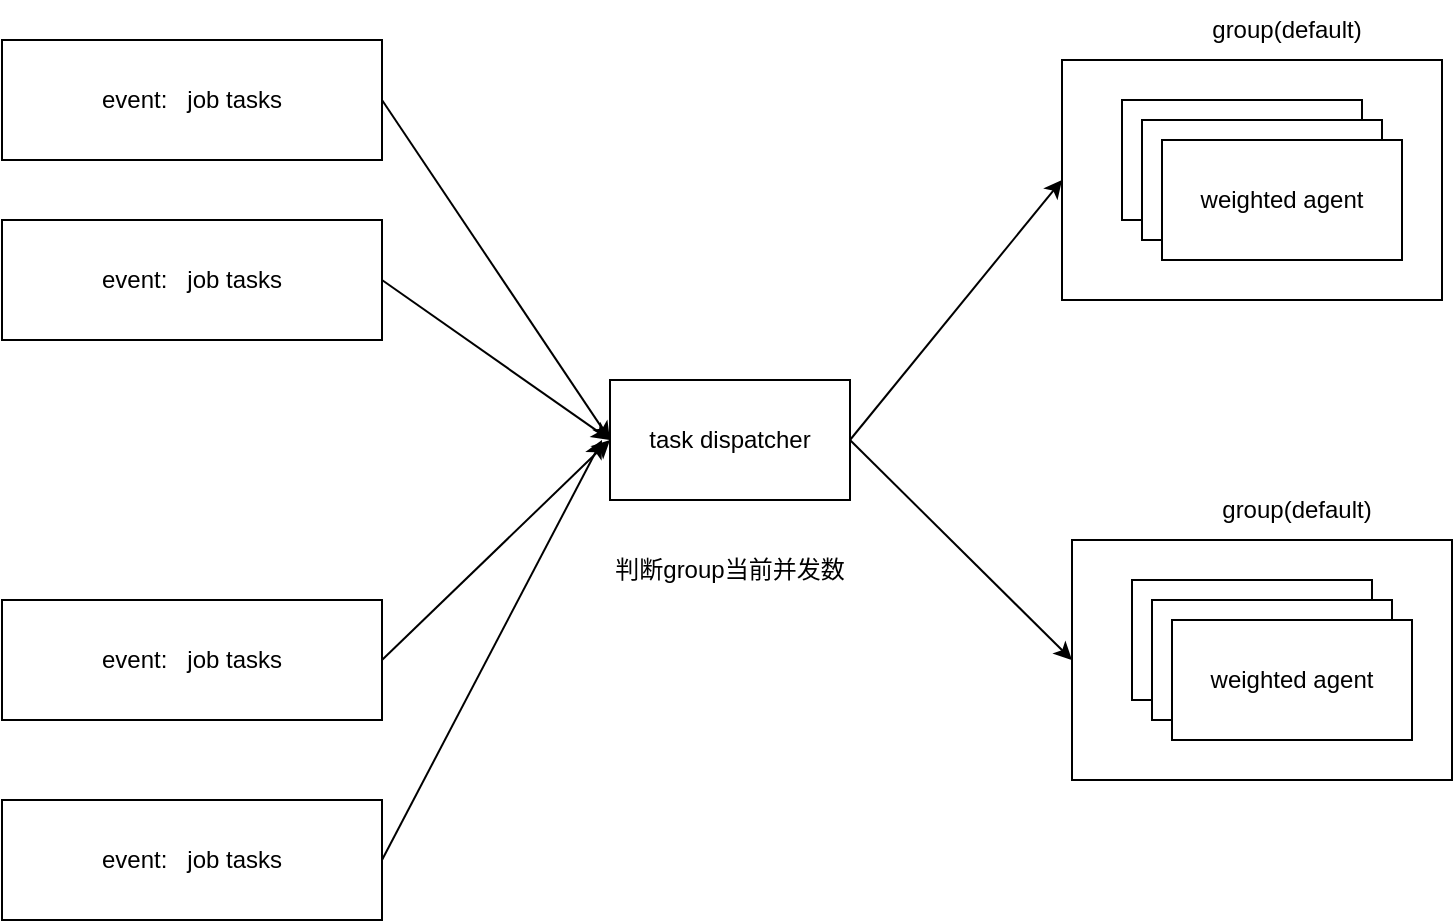 <mxfile>
    <diagram id="pwX3Bc6DVOfVxiBbnsh6" name="第 1 页">
        <mxGraphModel dx="1234" dy="632" grid="1" gridSize="10" guides="1" tooltips="1" connect="1" arrows="1" fold="1" page="1" pageScale="1" pageWidth="827" pageHeight="1169" math="0" shadow="0">
            <root>
                <mxCell id="0"/>
                <mxCell id="1" parent="0"/>
                <mxCell id="7" value="" style="rounded=0;whiteSpace=wrap;html=1;" vertex="1" parent="1">
                    <mxGeometry x="580" y="80" width="190" height="120" as="geometry"/>
                </mxCell>
                <mxCell id="23" style="edgeStyle=none;html=1;exitX=1;exitY=0.5;exitDx=0;exitDy=0;entryX=0;entryY=0.5;entryDx=0;entryDy=0;" edge="1" parent="1" source="2" target="10">
                    <mxGeometry relative="1" as="geometry"/>
                </mxCell>
                <mxCell id="24" style="edgeStyle=none;html=1;exitX=1;exitY=0.5;exitDx=0;exitDy=0;entryX=0;entryY=0.5;entryDx=0;entryDy=0;" edge="1" parent="1" source="2" target="7">
                    <mxGeometry relative="1" as="geometry"/>
                </mxCell>
                <mxCell id="2" value="task dispatcher" style="rounded=0;whiteSpace=wrap;html=1;" vertex="1" parent="1">
                    <mxGeometry x="354" y="240" width="120" height="60" as="geometry"/>
                </mxCell>
                <mxCell id="3" value="agent" style="rounded=0;whiteSpace=wrap;html=1;" vertex="1" parent="1">
                    <mxGeometry x="610" y="100" width="120" height="60" as="geometry"/>
                </mxCell>
                <mxCell id="5" value="agent" style="rounded=0;whiteSpace=wrap;html=1;" vertex="1" parent="1">
                    <mxGeometry x="620" y="110" width="120" height="60" as="geometry"/>
                </mxCell>
                <mxCell id="6" value="weighted agent" style="rounded=0;whiteSpace=wrap;html=1;" vertex="1" parent="1">
                    <mxGeometry x="630" y="120" width="120" height="60" as="geometry"/>
                </mxCell>
                <mxCell id="8" value="group(default)" style="text;html=1;strokeColor=none;fillColor=none;align=center;verticalAlign=middle;whiteSpace=wrap;rounded=0;" vertex="1" parent="1">
                    <mxGeometry x="645" y="50" width="95" height="30" as="geometry"/>
                </mxCell>
                <mxCell id="15" style="edgeStyle=none;html=1;exitX=1;exitY=0.5;exitDx=0;exitDy=0;entryX=0;entryY=0.5;entryDx=0;entryDy=0;" edge="1" parent="1" source="9" target="2">
                    <mxGeometry relative="1" as="geometry"/>
                </mxCell>
                <mxCell id="9" value="event:&amp;nbsp; &amp;nbsp;job tasks" style="rounded=0;whiteSpace=wrap;html=1;" vertex="1" parent="1">
                    <mxGeometry x="50" y="70" width="190" height="60" as="geometry"/>
                </mxCell>
                <mxCell id="10" value="" style="rounded=0;whiteSpace=wrap;html=1;" vertex="1" parent="1">
                    <mxGeometry x="585" y="320" width="190" height="120" as="geometry"/>
                </mxCell>
                <mxCell id="11" value="agent" style="rounded=0;whiteSpace=wrap;html=1;" vertex="1" parent="1">
                    <mxGeometry x="615" y="340" width="120" height="60" as="geometry"/>
                </mxCell>
                <mxCell id="12" value="agent" style="rounded=0;whiteSpace=wrap;html=1;" vertex="1" parent="1">
                    <mxGeometry x="625" y="350" width="120" height="60" as="geometry"/>
                </mxCell>
                <mxCell id="13" value="weighted agent" style="rounded=0;whiteSpace=wrap;html=1;" vertex="1" parent="1">
                    <mxGeometry x="635" y="360" width="120" height="60" as="geometry"/>
                </mxCell>
                <mxCell id="14" value="group(default)" style="text;html=1;strokeColor=none;fillColor=none;align=center;verticalAlign=middle;whiteSpace=wrap;rounded=0;" vertex="1" parent="1">
                    <mxGeometry x="650" y="290" width="95" height="30" as="geometry"/>
                </mxCell>
                <mxCell id="19" style="edgeStyle=none;html=1;exitX=1;exitY=0.5;exitDx=0;exitDy=0;entryX=0;entryY=0.5;entryDx=0;entryDy=0;" edge="1" parent="1" source="16" target="2">
                    <mxGeometry relative="1" as="geometry"/>
                </mxCell>
                <mxCell id="16" value="event:&amp;nbsp; &amp;nbsp;job tasks" style="rounded=0;whiteSpace=wrap;html=1;" vertex="1" parent="1">
                    <mxGeometry x="50" y="160" width="190" height="60" as="geometry"/>
                </mxCell>
                <mxCell id="20" style="edgeStyle=none;html=1;exitX=1;exitY=0.5;exitDx=0;exitDy=0;entryX=0;entryY=0.5;entryDx=0;entryDy=0;" edge="1" parent="1" source="17" target="2">
                    <mxGeometry relative="1" as="geometry"/>
                </mxCell>
                <mxCell id="17" value="event:&amp;nbsp; &amp;nbsp;job tasks" style="rounded=0;whiteSpace=wrap;html=1;" vertex="1" parent="1">
                    <mxGeometry x="50" y="350" width="190" height="60" as="geometry"/>
                </mxCell>
                <mxCell id="21" style="edgeStyle=none;html=1;exitX=1;exitY=0.5;exitDx=0;exitDy=0;" edge="1" parent="1" source="18">
                    <mxGeometry relative="1" as="geometry">
                        <mxPoint x="350" y="270" as="targetPoint"/>
                    </mxGeometry>
                </mxCell>
                <mxCell id="18" value="event:&amp;nbsp; &amp;nbsp;job tasks" style="rounded=0;whiteSpace=wrap;html=1;" vertex="1" parent="1">
                    <mxGeometry x="50" y="450" width="190" height="60" as="geometry"/>
                </mxCell>
                <mxCell id="22" value="判断group当前并发数" style="text;html=1;strokeColor=none;fillColor=none;align=center;verticalAlign=middle;whiteSpace=wrap;rounded=0;" vertex="1" parent="1">
                    <mxGeometry x="353.5" y="320" width="120" height="30" as="geometry"/>
                </mxCell>
            </root>
        </mxGraphModel>
    </diagram>
</mxfile>